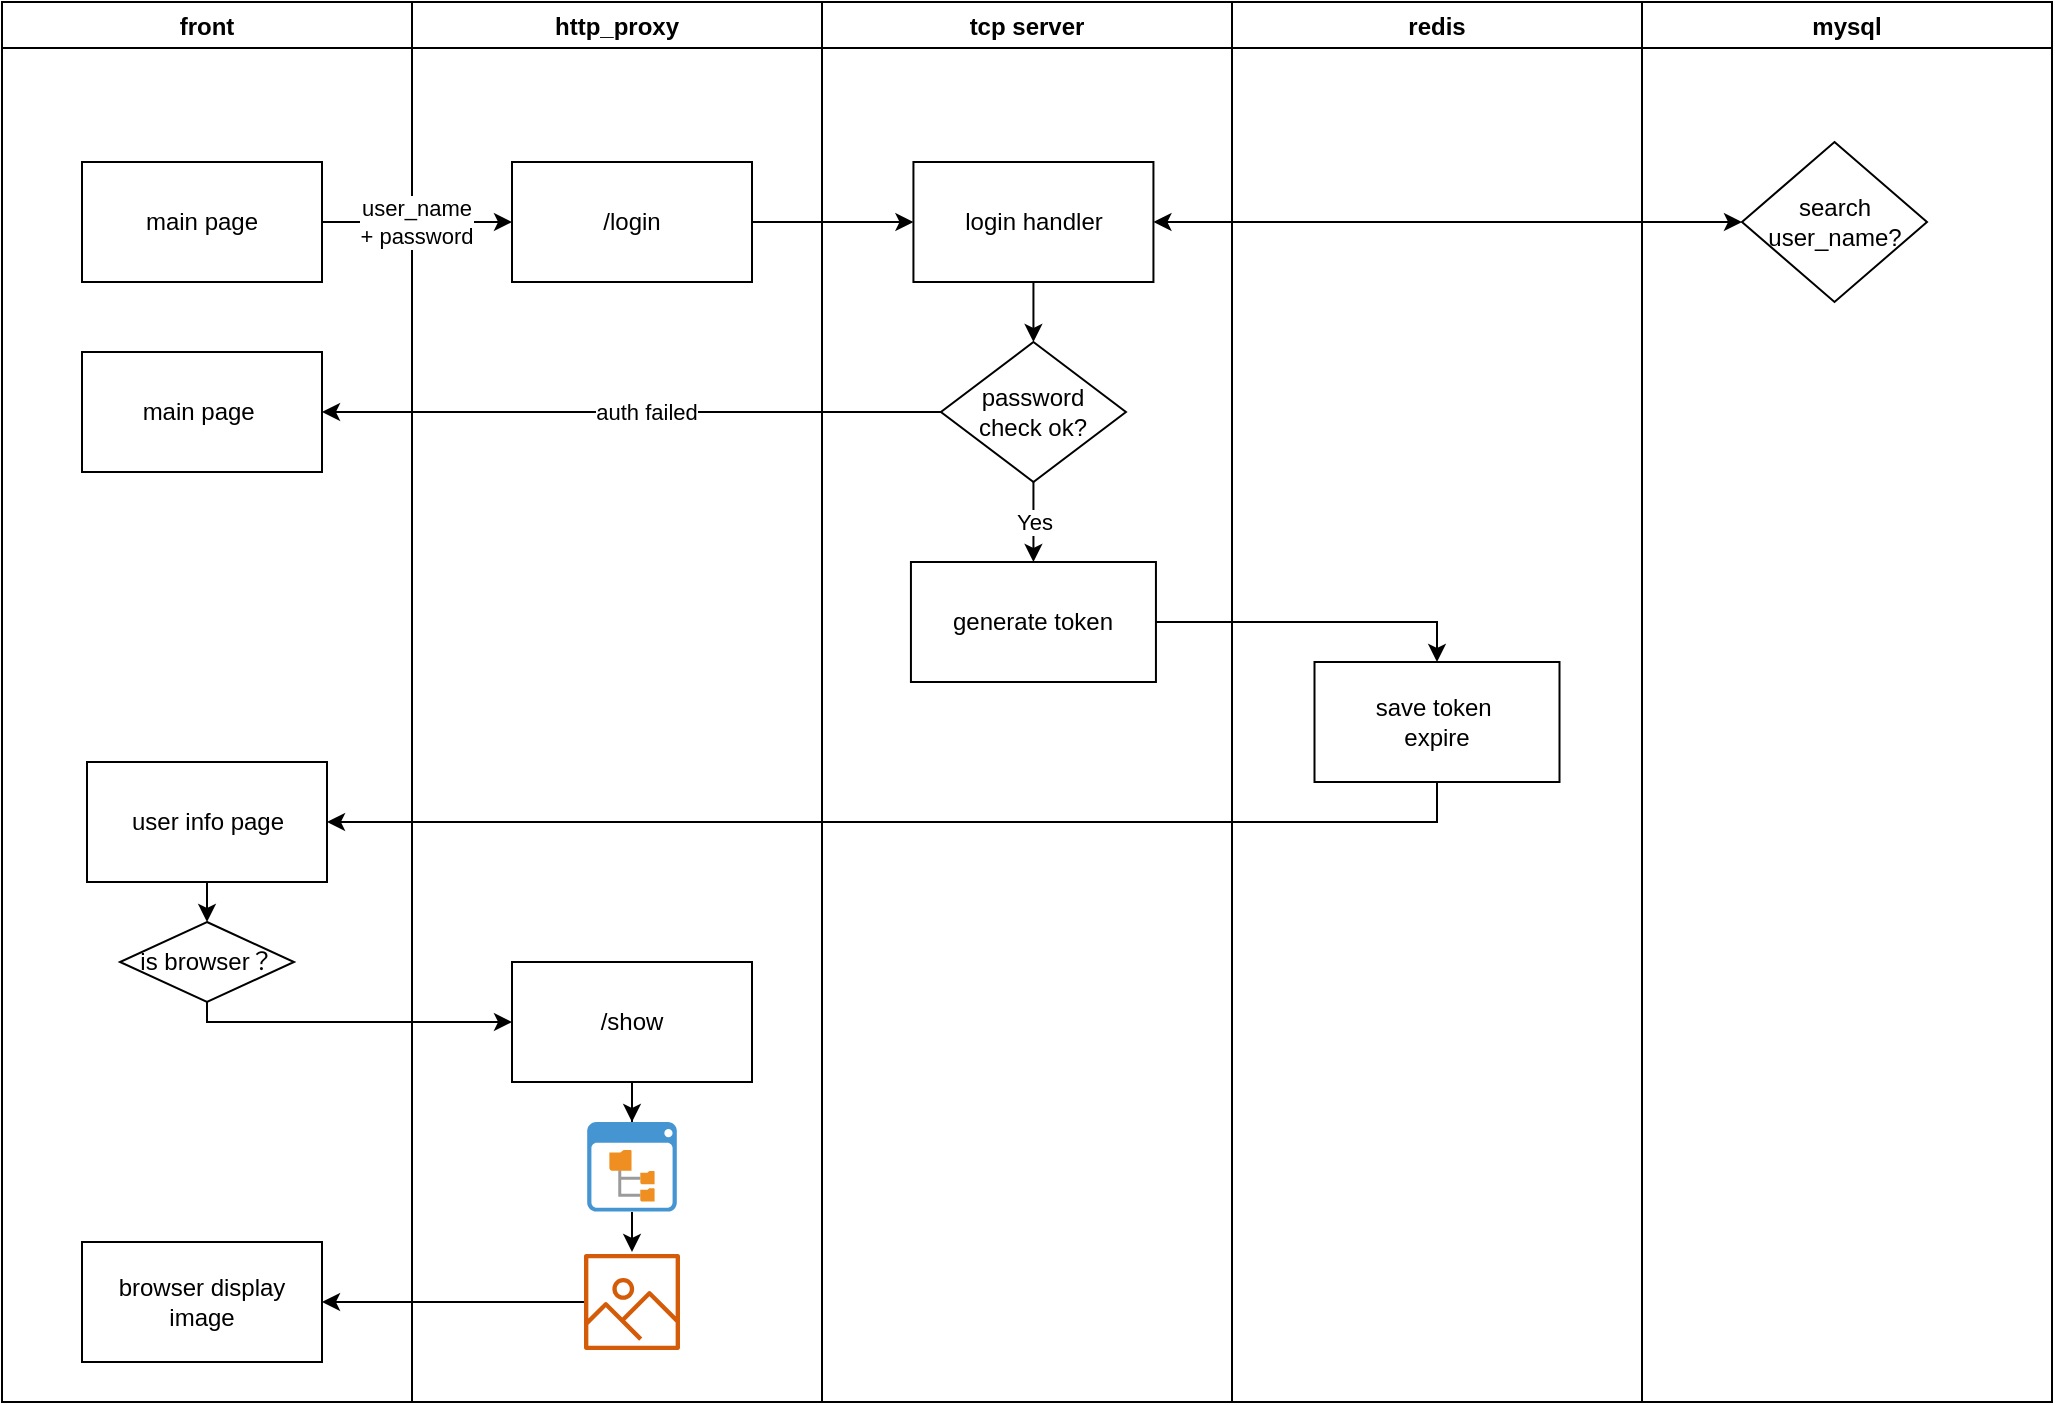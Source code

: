 <mxfile version="16.5.6" type="github">
  <diagram id="IemuaXq5Jafa3FOG4-sM" name="Page-1">
    <mxGraphModel dx="2598" dy="699" grid="1" gridSize="10" guides="1" tooltips="1" connect="1" arrows="1" fold="1" page="1" pageScale="1" pageWidth="1300" pageHeight="700" math="0" shadow="0">
      <root>
        <mxCell id="0" />
        <mxCell id="1" parent="0" />
        <mxCell id="_qIB2CW_H26AFUyjVN2s-4" value="front" style="swimlane;" parent="1" vertex="1">
          <mxGeometry x="-1075" y="40" width="205" height="700" as="geometry" />
        </mxCell>
        <mxCell id="_qIB2CW_H26AFUyjVN2s-11" value="main page" style="rounded=0;whiteSpace=wrap;html=1;" parent="_qIB2CW_H26AFUyjVN2s-4" vertex="1">
          <mxGeometry x="40" y="80" width="120" height="60" as="geometry" />
        </mxCell>
        <mxCell id="_qIB2CW_H26AFUyjVN2s-35" value="main page&amp;nbsp;" style="rounded=0;whiteSpace=wrap;html=1;" parent="_qIB2CW_H26AFUyjVN2s-4" vertex="1">
          <mxGeometry x="40" y="175" width="120" height="60" as="geometry" />
        </mxCell>
        <mxCell id="_qIB2CW_H26AFUyjVN2s-42" value="browser display image" style="rounded=0;whiteSpace=wrap;html=1;" parent="_qIB2CW_H26AFUyjVN2s-4" vertex="1">
          <mxGeometry x="40" y="620" width="120" height="60" as="geometry" />
        </mxCell>
        <mxCell id="K__ir7B1sM-ubZqT1ZGn-14" style="edgeStyle=orthogonalEdgeStyle;rounded=0;orthogonalLoop=1;jettySize=auto;html=1;exitX=0.5;exitY=1;exitDx=0;exitDy=0;entryX=0.5;entryY=0;entryDx=0;entryDy=0;startArrow=none;startFill=0;" edge="1" parent="_qIB2CW_H26AFUyjVN2s-4" source="K__ir7B1sM-ubZqT1ZGn-10" target="K__ir7B1sM-ubZqT1ZGn-13">
          <mxGeometry relative="1" as="geometry" />
        </mxCell>
        <mxCell id="K__ir7B1sM-ubZqT1ZGn-10" value="user info page" style="rounded=0;whiteSpace=wrap;html=1;" vertex="1" parent="_qIB2CW_H26AFUyjVN2s-4">
          <mxGeometry x="42.5" y="380" width="120" height="60" as="geometry" />
        </mxCell>
        <mxCell id="K__ir7B1sM-ubZqT1ZGn-13" value="is&amp;nbsp;browser？" style="rhombus;whiteSpace=wrap;html=1;" vertex="1" parent="_qIB2CW_H26AFUyjVN2s-4">
          <mxGeometry x="59" y="460" width="87" height="40" as="geometry" />
        </mxCell>
        <mxCell id="_qIB2CW_H26AFUyjVN2s-6" value="http_proxy" style="swimlane;" parent="1" vertex="1">
          <mxGeometry x="-870" y="40" width="205" height="700" as="geometry" />
        </mxCell>
        <mxCell id="_qIB2CW_H26AFUyjVN2s-12" value="/login" style="rounded=0;whiteSpace=wrap;html=1;" parent="_qIB2CW_H26AFUyjVN2s-6" vertex="1">
          <mxGeometry x="50" y="80" width="120" height="60" as="geometry" />
        </mxCell>
        <mxCell id="K__ir7B1sM-ubZqT1ZGn-17" style="edgeStyle=orthogonalEdgeStyle;rounded=0;orthogonalLoop=1;jettySize=auto;html=1;exitX=0.5;exitY=1;exitDx=0;exitDy=0;startArrow=none;startFill=0;" edge="1" parent="_qIB2CW_H26AFUyjVN2s-6" source="_qIB2CW_H26AFUyjVN2s-39" target="K__ir7B1sM-ubZqT1ZGn-16">
          <mxGeometry relative="1" as="geometry" />
        </mxCell>
        <mxCell id="_qIB2CW_H26AFUyjVN2s-39" value="/show" style="rounded=0;whiteSpace=wrap;html=1;" parent="_qIB2CW_H26AFUyjVN2s-6" vertex="1">
          <mxGeometry x="50" y="480" width="120" height="60" as="geometry" />
        </mxCell>
        <mxCell id="K__ir7B1sM-ubZqT1ZGn-16" value="" style="shadow=0;dashed=0;html=1;strokeColor=none;fillColor=#4495D1;labelPosition=center;verticalLabelPosition=bottom;verticalAlign=top;align=center;outlineConnect=0;shape=mxgraph.veeam.2d.file_system_browser;" vertex="1" parent="_qIB2CW_H26AFUyjVN2s-6">
          <mxGeometry x="87.6" y="560" width="44.8" height="44.8" as="geometry" />
        </mxCell>
        <mxCell id="K__ir7B1sM-ubZqT1ZGn-18" value="" style="sketch=0;outlineConnect=0;fontColor=#232F3E;gradientColor=none;fillColor=#D45B07;strokeColor=none;dashed=0;verticalLabelPosition=bottom;verticalAlign=top;align=center;html=1;fontSize=12;fontStyle=0;aspect=fixed;pointerEvents=1;shape=mxgraph.aws4.container_registry_image;" vertex="1" parent="_qIB2CW_H26AFUyjVN2s-6">
          <mxGeometry x="86" y="626" width="48" height="48" as="geometry" />
        </mxCell>
        <mxCell id="_qIB2CW_H26AFUyjVN2s-7" value="tcp server" style="swimlane;" parent="1" vertex="1">
          <mxGeometry x="-665" y="40" width="205" height="700" as="geometry" />
        </mxCell>
        <mxCell id="K__ir7B1sM-ubZqT1ZGn-4" style="edgeStyle=orthogonalEdgeStyle;rounded=0;orthogonalLoop=1;jettySize=auto;html=1;exitX=0.5;exitY=1;exitDx=0;exitDy=0;entryX=0.5;entryY=0;entryDx=0;entryDy=0;startArrow=none;startFill=0;" edge="1" parent="_qIB2CW_H26AFUyjVN2s-7" source="_qIB2CW_H26AFUyjVN2s-14" target="K__ir7B1sM-ubZqT1ZGn-3">
          <mxGeometry relative="1" as="geometry" />
        </mxCell>
        <mxCell id="_qIB2CW_H26AFUyjVN2s-14" value="login handler" style="rounded=0;whiteSpace=wrap;html=1;" parent="_qIB2CW_H26AFUyjVN2s-7" vertex="1">
          <mxGeometry x="45.72" y="80" width="120" height="60" as="geometry" />
        </mxCell>
        <mxCell id="_qIB2CW_H26AFUyjVN2s-29" value="generate token" style="rounded=0;whiteSpace=wrap;html=1;" parent="_qIB2CW_H26AFUyjVN2s-7" vertex="1">
          <mxGeometry x="44.47" y="280" width="122.5" height="60" as="geometry" />
        </mxCell>
        <mxCell id="K__ir7B1sM-ubZqT1ZGn-5" value="Yes" style="edgeStyle=orthogonalEdgeStyle;rounded=0;orthogonalLoop=1;jettySize=auto;html=1;exitX=0.5;exitY=1;exitDx=0;exitDy=0;entryX=0.5;entryY=0;entryDx=0;entryDy=0;startArrow=none;startFill=0;" edge="1" parent="_qIB2CW_H26AFUyjVN2s-7" source="K__ir7B1sM-ubZqT1ZGn-3" target="_qIB2CW_H26AFUyjVN2s-29">
          <mxGeometry relative="1" as="geometry" />
        </mxCell>
        <mxCell id="K__ir7B1sM-ubZqT1ZGn-3" value="password &lt;br&gt;check ok?" style="rhombus;whiteSpace=wrap;html=1;" vertex="1" parent="_qIB2CW_H26AFUyjVN2s-7">
          <mxGeometry x="59.47" y="170" width="92.5" height="70" as="geometry" />
        </mxCell>
        <mxCell id="_qIB2CW_H26AFUyjVN2s-8" value="redis" style="swimlane;" parent="1" vertex="1">
          <mxGeometry x="-460" y="40" width="205" height="700" as="geometry" />
        </mxCell>
        <mxCell id="_qIB2CW_H26AFUyjVN2s-32" value="save token&amp;nbsp;&lt;br&gt;expire" style="rounded=0;whiteSpace=wrap;html=1;" parent="_qIB2CW_H26AFUyjVN2s-8" vertex="1">
          <mxGeometry x="41.25" y="330" width="122.5" height="60" as="geometry" />
        </mxCell>
        <mxCell id="_qIB2CW_H26AFUyjVN2s-9" value="mysql" style="swimlane;" parent="1" vertex="1">
          <mxGeometry x="-255" y="40" width="205" height="700" as="geometry" />
        </mxCell>
        <mxCell id="_qIB2CW_H26AFUyjVN2s-28" value="search user_name?" style="rhombus;whiteSpace=wrap;html=1;" parent="_qIB2CW_H26AFUyjVN2s-9" vertex="1">
          <mxGeometry x="50" y="70" width="92.5" height="80" as="geometry" />
        </mxCell>
        <mxCell id="_qIB2CW_H26AFUyjVN2s-13" style="edgeStyle=orthogonalEdgeStyle;rounded=0;orthogonalLoop=1;jettySize=auto;html=1;exitX=1;exitY=0.5;exitDx=0;exitDy=0;" parent="1" source="_qIB2CW_H26AFUyjVN2s-11" target="_qIB2CW_H26AFUyjVN2s-12" edge="1">
          <mxGeometry relative="1" as="geometry" />
        </mxCell>
        <mxCell id="_qIB2CW_H26AFUyjVN2s-16" value="user_name&lt;br&gt;+ password" style="edgeLabel;html=1;align=center;verticalAlign=middle;resizable=0;points=[];" parent="_qIB2CW_H26AFUyjVN2s-13" vertex="1" connectable="0">
          <mxGeometry x="-0.406" y="-1" relative="1" as="geometry">
            <mxPoint x="19" y="-1" as="offset" />
          </mxGeometry>
        </mxCell>
        <mxCell id="_qIB2CW_H26AFUyjVN2s-17" style="edgeStyle=orthogonalEdgeStyle;rounded=0;orthogonalLoop=1;jettySize=auto;html=1;exitX=1;exitY=0.5;exitDx=0;exitDy=0;entryX=0;entryY=0.5;entryDx=0;entryDy=0;" parent="1" source="_qIB2CW_H26AFUyjVN2s-12" target="_qIB2CW_H26AFUyjVN2s-14" edge="1">
          <mxGeometry relative="1" as="geometry" />
        </mxCell>
        <mxCell id="K__ir7B1sM-ubZqT1ZGn-1" style="edgeStyle=orthogonalEdgeStyle;rounded=0;orthogonalLoop=1;jettySize=auto;html=1;exitX=1;exitY=0.5;exitDx=0;exitDy=0;entryX=0;entryY=0.5;entryDx=0;entryDy=0;startArrow=classic;startFill=1;" edge="1" parent="1" source="_qIB2CW_H26AFUyjVN2s-14" target="_qIB2CW_H26AFUyjVN2s-28">
          <mxGeometry relative="1" as="geometry" />
        </mxCell>
        <mxCell id="K__ir7B1sM-ubZqT1ZGn-7" style="edgeStyle=orthogonalEdgeStyle;rounded=0;orthogonalLoop=1;jettySize=auto;html=1;exitX=0;exitY=0.5;exitDx=0;exitDy=0;entryX=1;entryY=0.5;entryDx=0;entryDy=0;startArrow=none;startFill=0;" edge="1" parent="1" source="K__ir7B1sM-ubZqT1ZGn-3" target="_qIB2CW_H26AFUyjVN2s-35">
          <mxGeometry relative="1" as="geometry" />
        </mxCell>
        <mxCell id="K__ir7B1sM-ubZqT1ZGn-8" value="auth failed" style="edgeLabel;html=1;align=center;verticalAlign=middle;resizable=0;points=[];" vertex="1" connectable="0" parent="K__ir7B1sM-ubZqT1ZGn-7">
          <mxGeometry x="-0.047" relative="1" as="geometry">
            <mxPoint as="offset" />
          </mxGeometry>
        </mxCell>
        <mxCell id="K__ir7B1sM-ubZqT1ZGn-11" style="edgeStyle=orthogonalEdgeStyle;rounded=0;orthogonalLoop=1;jettySize=auto;html=1;exitX=0.5;exitY=1;exitDx=0;exitDy=0;entryX=1;entryY=0.5;entryDx=0;entryDy=0;startArrow=none;startFill=0;" edge="1" parent="1" source="_qIB2CW_H26AFUyjVN2s-32" target="K__ir7B1sM-ubZqT1ZGn-10">
          <mxGeometry relative="1" as="geometry" />
        </mxCell>
        <mxCell id="K__ir7B1sM-ubZqT1ZGn-15" style="edgeStyle=orthogonalEdgeStyle;rounded=0;orthogonalLoop=1;jettySize=auto;html=1;exitX=0.5;exitY=1;exitDx=0;exitDy=0;entryX=0;entryY=0.5;entryDx=0;entryDy=0;startArrow=none;startFill=0;" edge="1" parent="1" source="K__ir7B1sM-ubZqT1ZGn-13" target="_qIB2CW_H26AFUyjVN2s-39">
          <mxGeometry relative="1" as="geometry">
            <Array as="points">
              <mxPoint x="-972" y="550" />
            </Array>
          </mxGeometry>
        </mxCell>
        <mxCell id="K__ir7B1sM-ubZqT1ZGn-19" style="edgeStyle=orthogonalEdgeStyle;rounded=0;orthogonalLoop=1;jettySize=auto;html=1;exitX=0.5;exitY=1;exitDx=0;exitDy=0;startArrow=none;startFill=0;" edge="1" parent="1">
          <mxGeometry relative="1" as="geometry">
            <mxPoint x="-760" y="645" as="sourcePoint" />
            <mxPoint x="-760" y="665" as="targetPoint" />
          </mxGeometry>
        </mxCell>
        <mxCell id="K__ir7B1sM-ubZqT1ZGn-20" style="edgeStyle=orthogonalEdgeStyle;rounded=0;orthogonalLoop=1;jettySize=auto;html=1;exitX=1;exitY=0.5;exitDx=0;exitDy=0;startArrow=classic;startFill=1;endArrow=none;endFill=0;" edge="1" parent="1" source="_qIB2CW_H26AFUyjVN2s-42" target="K__ir7B1sM-ubZqT1ZGn-18">
          <mxGeometry relative="1" as="geometry" />
        </mxCell>
        <mxCell id="K__ir7B1sM-ubZqT1ZGn-21" style="edgeStyle=orthogonalEdgeStyle;rounded=0;orthogonalLoop=1;jettySize=auto;html=1;exitX=1;exitY=0.5;exitDx=0;exitDy=0;entryX=0.5;entryY=0;entryDx=0;entryDy=0;startArrow=none;startFill=0;endArrow=classic;endFill=1;" edge="1" parent="1" source="_qIB2CW_H26AFUyjVN2s-29" target="_qIB2CW_H26AFUyjVN2s-32">
          <mxGeometry relative="1" as="geometry" />
        </mxCell>
      </root>
    </mxGraphModel>
  </diagram>
</mxfile>
